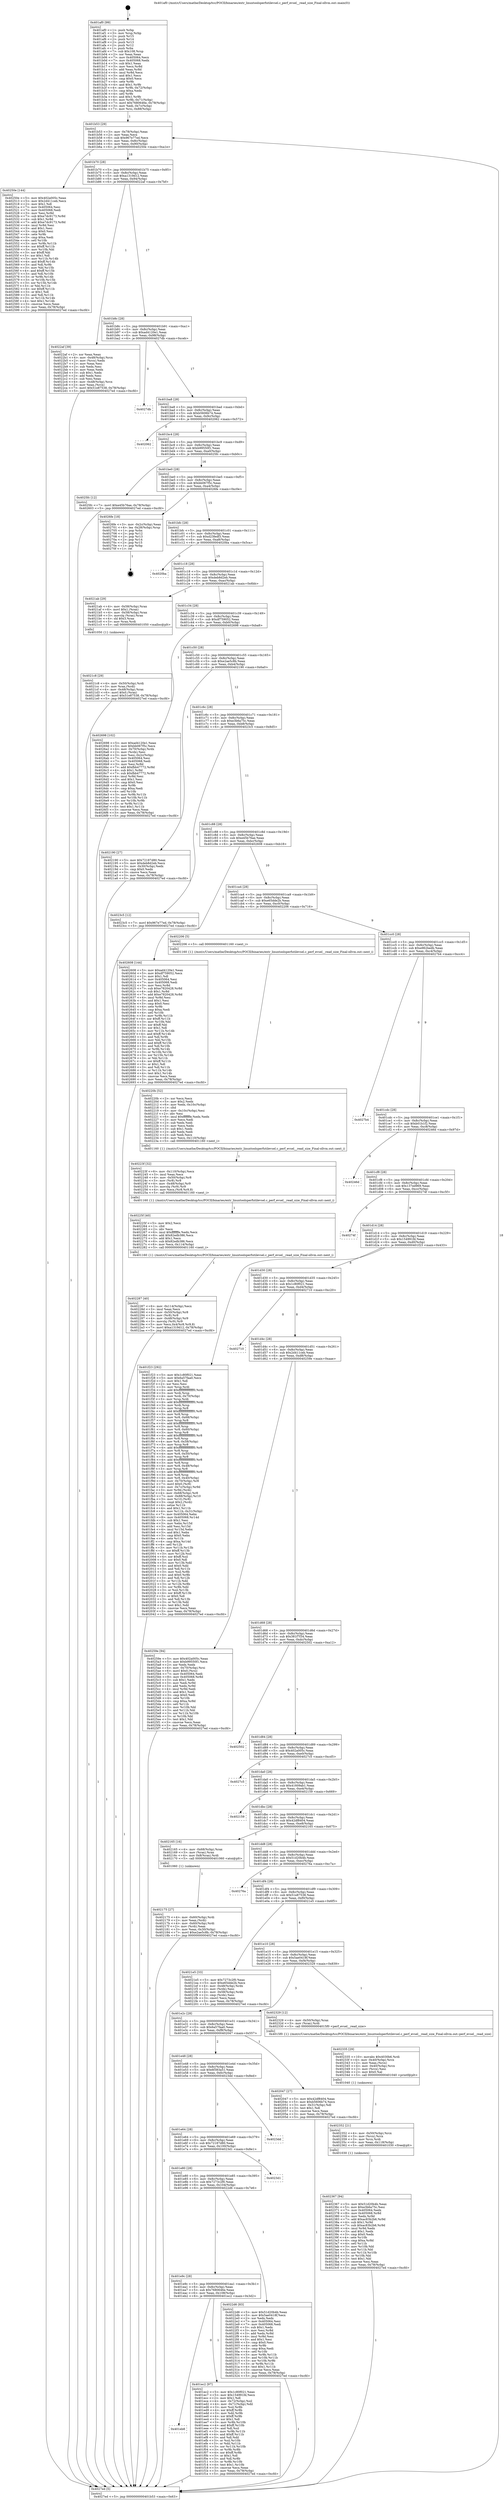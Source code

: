 digraph "0x401af0" {
  label = "0x401af0 (/mnt/c/Users/mathe/Desktop/tcc/POCII/binaries/extr_linuxtoolsperfutilevsel.c_perf_evsel__read_size_Final-ollvm.out::main(0))"
  labelloc = "t"
  node[shape=record]

  Entry [label="",width=0.3,height=0.3,shape=circle,fillcolor=black,style=filled]
  "0x401b53" [label="{
     0x401b53 [29]\l
     | [instrs]\l
     &nbsp;&nbsp;0x401b53 \<+3\>: mov -0x78(%rbp),%eax\l
     &nbsp;&nbsp;0x401b56 \<+2\>: mov %eax,%ecx\l
     &nbsp;&nbsp;0x401b58 \<+6\>: sub $0x967e77ed,%ecx\l
     &nbsp;&nbsp;0x401b5e \<+6\>: mov %eax,-0x8c(%rbp)\l
     &nbsp;&nbsp;0x401b64 \<+6\>: mov %ecx,-0x90(%rbp)\l
     &nbsp;&nbsp;0x401b6a \<+6\>: je 000000000040250e \<main+0xa1e\>\l
  }"]
  "0x40250e" [label="{
     0x40250e [144]\l
     | [instrs]\l
     &nbsp;&nbsp;0x40250e \<+5\>: mov $0x402a005c,%eax\l
     &nbsp;&nbsp;0x402513 \<+5\>: mov $0x2d411ceb,%ecx\l
     &nbsp;&nbsp;0x402518 \<+2\>: mov $0x1,%dl\l
     &nbsp;&nbsp;0x40251a \<+7\>: mov 0x405064,%esi\l
     &nbsp;&nbsp;0x402521 \<+7\>: mov 0x405068,%edi\l
     &nbsp;&nbsp;0x402528 \<+3\>: mov %esi,%r8d\l
     &nbsp;&nbsp;0x40252b \<+7\>: sub $0xe7dc9173,%r8d\l
     &nbsp;&nbsp;0x402532 \<+4\>: sub $0x1,%r8d\l
     &nbsp;&nbsp;0x402536 \<+7\>: add $0xe7dc9173,%r8d\l
     &nbsp;&nbsp;0x40253d \<+4\>: imul %r8d,%esi\l
     &nbsp;&nbsp;0x402541 \<+3\>: and $0x1,%esi\l
     &nbsp;&nbsp;0x402544 \<+3\>: cmp $0x0,%esi\l
     &nbsp;&nbsp;0x402547 \<+4\>: sete %r9b\l
     &nbsp;&nbsp;0x40254b \<+3\>: cmp $0xa,%edi\l
     &nbsp;&nbsp;0x40254e \<+4\>: setl %r10b\l
     &nbsp;&nbsp;0x402552 \<+3\>: mov %r9b,%r11b\l
     &nbsp;&nbsp;0x402555 \<+4\>: xor $0xff,%r11b\l
     &nbsp;&nbsp;0x402559 \<+3\>: mov %r10b,%bl\l
     &nbsp;&nbsp;0x40255c \<+3\>: xor $0xff,%bl\l
     &nbsp;&nbsp;0x40255f \<+3\>: xor $0x1,%dl\l
     &nbsp;&nbsp;0x402562 \<+3\>: mov %r11b,%r14b\l
     &nbsp;&nbsp;0x402565 \<+4\>: and $0xff,%r14b\l
     &nbsp;&nbsp;0x402569 \<+3\>: and %dl,%r9b\l
     &nbsp;&nbsp;0x40256c \<+3\>: mov %bl,%r15b\l
     &nbsp;&nbsp;0x40256f \<+4\>: and $0xff,%r15b\l
     &nbsp;&nbsp;0x402573 \<+3\>: and %dl,%r10b\l
     &nbsp;&nbsp;0x402576 \<+3\>: or %r9b,%r14b\l
     &nbsp;&nbsp;0x402579 \<+3\>: or %r10b,%r15b\l
     &nbsp;&nbsp;0x40257c \<+3\>: xor %r15b,%r14b\l
     &nbsp;&nbsp;0x40257f \<+3\>: or %bl,%r11b\l
     &nbsp;&nbsp;0x402582 \<+4\>: xor $0xff,%r11b\l
     &nbsp;&nbsp;0x402586 \<+3\>: or $0x1,%dl\l
     &nbsp;&nbsp;0x402589 \<+3\>: and %dl,%r11b\l
     &nbsp;&nbsp;0x40258c \<+3\>: or %r11b,%r14b\l
     &nbsp;&nbsp;0x40258f \<+4\>: test $0x1,%r14b\l
     &nbsp;&nbsp;0x402593 \<+3\>: cmovne %ecx,%eax\l
     &nbsp;&nbsp;0x402596 \<+3\>: mov %eax,-0x78(%rbp)\l
     &nbsp;&nbsp;0x402599 \<+5\>: jmp 00000000004027ed \<main+0xcfd\>\l
  }"]
  "0x401b70" [label="{
     0x401b70 [28]\l
     | [instrs]\l
     &nbsp;&nbsp;0x401b70 \<+5\>: jmp 0000000000401b75 \<main+0x85\>\l
     &nbsp;&nbsp;0x401b75 \<+6\>: mov -0x8c(%rbp),%eax\l
     &nbsp;&nbsp;0x401b7b \<+5\>: sub $0xa1319d12,%eax\l
     &nbsp;&nbsp;0x401b80 \<+6\>: mov %eax,-0x94(%rbp)\l
     &nbsp;&nbsp;0x401b86 \<+6\>: je 00000000004022af \<main+0x7bf\>\l
  }"]
  Exit [label="",width=0.3,height=0.3,shape=circle,fillcolor=black,style=filled,peripheries=2]
  "0x4022af" [label="{
     0x4022af [39]\l
     | [instrs]\l
     &nbsp;&nbsp;0x4022af \<+2\>: xor %eax,%eax\l
     &nbsp;&nbsp;0x4022b1 \<+4\>: mov -0x48(%rbp),%rcx\l
     &nbsp;&nbsp;0x4022b5 \<+2\>: mov (%rcx),%edx\l
     &nbsp;&nbsp;0x4022b7 \<+2\>: mov %eax,%esi\l
     &nbsp;&nbsp;0x4022b9 \<+2\>: sub %edx,%esi\l
     &nbsp;&nbsp;0x4022bb \<+2\>: mov %eax,%edx\l
     &nbsp;&nbsp;0x4022bd \<+3\>: sub $0x1,%edx\l
     &nbsp;&nbsp;0x4022c0 \<+2\>: add %edx,%esi\l
     &nbsp;&nbsp;0x4022c2 \<+2\>: sub %esi,%eax\l
     &nbsp;&nbsp;0x4022c4 \<+4\>: mov -0x48(%rbp),%rcx\l
     &nbsp;&nbsp;0x4022c8 \<+2\>: mov %eax,(%rcx)\l
     &nbsp;&nbsp;0x4022ca \<+7\>: movl $0x51e87538,-0x78(%rbp)\l
     &nbsp;&nbsp;0x4022d1 \<+5\>: jmp 00000000004027ed \<main+0xcfd\>\l
  }"]
  "0x401b8c" [label="{
     0x401b8c [28]\l
     | [instrs]\l
     &nbsp;&nbsp;0x401b8c \<+5\>: jmp 0000000000401b91 \<main+0xa1\>\l
     &nbsp;&nbsp;0x401b91 \<+6\>: mov -0x8c(%rbp),%eax\l
     &nbsp;&nbsp;0x401b97 \<+5\>: sub $0xad4120e1,%eax\l
     &nbsp;&nbsp;0x401b9c \<+6\>: mov %eax,-0x98(%rbp)\l
     &nbsp;&nbsp;0x401ba2 \<+6\>: je 00000000004027db \<main+0xceb\>\l
  }"]
  "0x402367" [label="{
     0x402367 [94]\l
     | [instrs]\l
     &nbsp;&nbsp;0x402367 \<+5\>: mov $0x51d20b4b,%eax\l
     &nbsp;&nbsp;0x40236c \<+5\>: mov $0xe3b6a75c,%esi\l
     &nbsp;&nbsp;0x402371 \<+7\>: mov 0x405064,%edx\l
     &nbsp;&nbsp;0x402378 \<+8\>: mov 0x405068,%r8d\l
     &nbsp;&nbsp;0x402380 \<+3\>: mov %edx,%r9d\l
     &nbsp;&nbsp;0x402383 \<+7\>: add $0xac83b2b6,%r9d\l
     &nbsp;&nbsp;0x40238a \<+4\>: sub $0x1,%r9d\l
     &nbsp;&nbsp;0x40238e \<+7\>: sub $0xac83b2b6,%r9d\l
     &nbsp;&nbsp;0x402395 \<+4\>: imul %r9d,%edx\l
     &nbsp;&nbsp;0x402399 \<+3\>: and $0x1,%edx\l
     &nbsp;&nbsp;0x40239c \<+3\>: cmp $0x0,%edx\l
     &nbsp;&nbsp;0x40239f \<+4\>: sete %r10b\l
     &nbsp;&nbsp;0x4023a3 \<+4\>: cmp $0xa,%r8d\l
     &nbsp;&nbsp;0x4023a7 \<+4\>: setl %r11b\l
     &nbsp;&nbsp;0x4023ab \<+3\>: mov %r10b,%bl\l
     &nbsp;&nbsp;0x4023ae \<+3\>: and %r11b,%bl\l
     &nbsp;&nbsp;0x4023b1 \<+3\>: xor %r11b,%r10b\l
     &nbsp;&nbsp;0x4023b4 \<+3\>: or %r10b,%bl\l
     &nbsp;&nbsp;0x4023b7 \<+3\>: test $0x1,%bl\l
     &nbsp;&nbsp;0x4023ba \<+3\>: cmovne %esi,%eax\l
     &nbsp;&nbsp;0x4023bd \<+3\>: mov %eax,-0x78(%rbp)\l
     &nbsp;&nbsp;0x4023c0 \<+5\>: jmp 00000000004027ed \<main+0xcfd\>\l
  }"]
  "0x4027db" [label="{
     0x4027db\l
  }", style=dashed]
  "0x401ba8" [label="{
     0x401ba8 [28]\l
     | [instrs]\l
     &nbsp;&nbsp;0x401ba8 \<+5\>: jmp 0000000000401bad \<main+0xbd\>\l
     &nbsp;&nbsp;0x401bad \<+6\>: mov -0x8c(%rbp),%eax\l
     &nbsp;&nbsp;0x401bb3 \<+5\>: sub $0xb5606b74,%eax\l
     &nbsp;&nbsp;0x401bb8 \<+6\>: mov %eax,-0x9c(%rbp)\l
     &nbsp;&nbsp;0x401bbe \<+6\>: je 0000000000402062 \<main+0x572\>\l
  }"]
  "0x402352" [label="{
     0x402352 [21]\l
     | [instrs]\l
     &nbsp;&nbsp;0x402352 \<+4\>: mov -0x50(%rbp),%rcx\l
     &nbsp;&nbsp;0x402356 \<+3\>: mov (%rcx),%rcx\l
     &nbsp;&nbsp;0x402359 \<+3\>: mov %rcx,%rdi\l
     &nbsp;&nbsp;0x40235c \<+6\>: mov %eax,-0x118(%rbp)\l
     &nbsp;&nbsp;0x402362 \<+5\>: call 0000000000401030 \<free@plt\>\l
     | [calls]\l
     &nbsp;&nbsp;0x401030 \{1\} (unknown)\l
  }"]
  "0x402062" [label="{
     0x402062\l
  }", style=dashed]
  "0x401bc4" [label="{
     0x401bc4 [28]\l
     | [instrs]\l
     &nbsp;&nbsp;0x401bc4 \<+5\>: jmp 0000000000401bc9 \<main+0xd9\>\l
     &nbsp;&nbsp;0x401bc9 \<+6\>: mov -0x8c(%rbp),%eax\l
     &nbsp;&nbsp;0x401bcf \<+5\>: sub $0xb99550f1,%eax\l
     &nbsp;&nbsp;0x401bd4 \<+6\>: mov %eax,-0xa0(%rbp)\l
     &nbsp;&nbsp;0x401bda \<+6\>: je 00000000004025fc \<main+0xb0c\>\l
  }"]
  "0x402335" [label="{
     0x402335 [29]\l
     | [instrs]\l
     &nbsp;&nbsp;0x402335 \<+10\>: movabs $0x4030b6,%rdi\l
     &nbsp;&nbsp;0x40233f \<+4\>: mov -0x40(%rbp),%rcx\l
     &nbsp;&nbsp;0x402343 \<+2\>: mov %eax,(%rcx)\l
     &nbsp;&nbsp;0x402345 \<+4\>: mov -0x40(%rbp),%rcx\l
     &nbsp;&nbsp;0x402349 \<+2\>: mov (%rcx),%esi\l
     &nbsp;&nbsp;0x40234b \<+2\>: mov $0x0,%al\l
     &nbsp;&nbsp;0x40234d \<+5\>: call 0000000000401040 \<printf@plt\>\l
     | [calls]\l
     &nbsp;&nbsp;0x401040 \{1\} (unknown)\l
  }"]
  "0x4025fc" [label="{
     0x4025fc [12]\l
     | [instrs]\l
     &nbsp;&nbsp;0x4025fc \<+7\>: movl $0xe45b76ae,-0x78(%rbp)\l
     &nbsp;&nbsp;0x402603 \<+5\>: jmp 00000000004027ed \<main+0xcfd\>\l
  }"]
  "0x401be0" [label="{
     0x401be0 [28]\l
     | [instrs]\l
     &nbsp;&nbsp;0x401be0 \<+5\>: jmp 0000000000401be5 \<main+0xf5\>\l
     &nbsp;&nbsp;0x401be5 \<+6\>: mov -0x8c(%rbp),%eax\l
     &nbsp;&nbsp;0x401beb \<+5\>: sub $0xbb067f5c,%eax\l
     &nbsp;&nbsp;0x401bf0 \<+6\>: mov %eax,-0xa4(%rbp)\l
     &nbsp;&nbsp;0x401bf6 \<+6\>: je 00000000004026fe \<main+0xc0e\>\l
  }"]
  "0x402287" [label="{
     0x402287 [40]\l
     | [instrs]\l
     &nbsp;&nbsp;0x402287 \<+6\>: mov -0x114(%rbp),%ecx\l
     &nbsp;&nbsp;0x40228d \<+3\>: imul %eax,%ecx\l
     &nbsp;&nbsp;0x402290 \<+4\>: mov -0x50(%rbp),%r8\l
     &nbsp;&nbsp;0x402294 \<+3\>: mov (%r8),%r8\l
     &nbsp;&nbsp;0x402297 \<+4\>: mov -0x48(%rbp),%r9\l
     &nbsp;&nbsp;0x40229b \<+3\>: movslq (%r9),%r9\l
     &nbsp;&nbsp;0x40229e \<+5\>: mov %ecx,0x4(%r8,%r9,8)\l
     &nbsp;&nbsp;0x4022a3 \<+7\>: movl $0xa1319d12,-0x78(%rbp)\l
     &nbsp;&nbsp;0x4022aa \<+5\>: jmp 00000000004027ed \<main+0xcfd\>\l
  }"]
  "0x4026fe" [label="{
     0x4026fe [18]\l
     | [instrs]\l
     &nbsp;&nbsp;0x4026fe \<+3\>: mov -0x2c(%rbp),%eax\l
     &nbsp;&nbsp;0x402701 \<+4\>: lea -0x28(%rbp),%rsp\l
     &nbsp;&nbsp;0x402705 \<+1\>: pop %rbx\l
     &nbsp;&nbsp;0x402706 \<+2\>: pop %r12\l
     &nbsp;&nbsp;0x402708 \<+2\>: pop %r13\l
     &nbsp;&nbsp;0x40270a \<+2\>: pop %r14\l
     &nbsp;&nbsp;0x40270c \<+2\>: pop %r15\l
     &nbsp;&nbsp;0x40270e \<+1\>: pop %rbp\l
     &nbsp;&nbsp;0x40270f \<+1\>: ret\l
  }"]
  "0x401bfc" [label="{
     0x401bfc [28]\l
     | [instrs]\l
     &nbsp;&nbsp;0x401bfc \<+5\>: jmp 0000000000401c01 \<main+0x111\>\l
     &nbsp;&nbsp;0x401c01 \<+6\>: mov -0x8c(%rbp),%eax\l
     &nbsp;&nbsp;0x401c07 \<+5\>: sub $0xd23fedf3,%eax\l
     &nbsp;&nbsp;0x401c0c \<+6\>: mov %eax,-0xa8(%rbp)\l
     &nbsp;&nbsp;0x401c12 \<+6\>: je 00000000004020ba \<main+0x5ca\>\l
  }"]
  "0x40225f" [label="{
     0x40225f [40]\l
     | [instrs]\l
     &nbsp;&nbsp;0x40225f \<+5\>: mov $0x2,%ecx\l
     &nbsp;&nbsp;0x402264 \<+1\>: cltd\l
     &nbsp;&nbsp;0x402265 \<+2\>: idiv %ecx\l
     &nbsp;&nbsp;0x402267 \<+6\>: imul $0xfffffffe,%edx,%ecx\l
     &nbsp;&nbsp;0x40226d \<+6\>: add $0x82edb386,%ecx\l
     &nbsp;&nbsp;0x402273 \<+3\>: add $0x1,%ecx\l
     &nbsp;&nbsp;0x402276 \<+6\>: sub $0x82edb386,%ecx\l
     &nbsp;&nbsp;0x40227c \<+6\>: mov %ecx,-0x114(%rbp)\l
     &nbsp;&nbsp;0x402282 \<+5\>: call 0000000000401160 \<next_i\>\l
     | [calls]\l
     &nbsp;&nbsp;0x401160 \{1\} (/mnt/c/Users/mathe/Desktop/tcc/POCII/binaries/extr_linuxtoolsperfutilevsel.c_perf_evsel__read_size_Final-ollvm.out::next_i)\l
  }"]
  "0x4020ba" [label="{
     0x4020ba\l
  }", style=dashed]
  "0x401c18" [label="{
     0x401c18 [28]\l
     | [instrs]\l
     &nbsp;&nbsp;0x401c18 \<+5\>: jmp 0000000000401c1d \<main+0x12d\>\l
     &nbsp;&nbsp;0x401c1d \<+6\>: mov -0x8c(%rbp),%eax\l
     &nbsp;&nbsp;0x401c23 \<+5\>: sub $0xdeb8d2eb,%eax\l
     &nbsp;&nbsp;0x401c28 \<+6\>: mov %eax,-0xac(%rbp)\l
     &nbsp;&nbsp;0x401c2e \<+6\>: je 00000000004021ab \<main+0x6bb\>\l
  }"]
  "0x40223f" [label="{
     0x40223f [32]\l
     | [instrs]\l
     &nbsp;&nbsp;0x40223f \<+6\>: mov -0x110(%rbp),%ecx\l
     &nbsp;&nbsp;0x402245 \<+3\>: imul %eax,%ecx\l
     &nbsp;&nbsp;0x402248 \<+4\>: mov -0x50(%rbp),%r8\l
     &nbsp;&nbsp;0x40224c \<+3\>: mov (%r8),%r8\l
     &nbsp;&nbsp;0x40224f \<+4\>: mov -0x48(%rbp),%r9\l
     &nbsp;&nbsp;0x402253 \<+3\>: movslq (%r9),%r9\l
     &nbsp;&nbsp;0x402256 \<+4\>: mov %ecx,(%r8,%r9,8)\l
     &nbsp;&nbsp;0x40225a \<+5\>: call 0000000000401160 \<next_i\>\l
     | [calls]\l
     &nbsp;&nbsp;0x401160 \{1\} (/mnt/c/Users/mathe/Desktop/tcc/POCII/binaries/extr_linuxtoolsperfutilevsel.c_perf_evsel__read_size_Final-ollvm.out::next_i)\l
  }"]
  "0x4021ab" [label="{
     0x4021ab [29]\l
     | [instrs]\l
     &nbsp;&nbsp;0x4021ab \<+4\>: mov -0x58(%rbp),%rax\l
     &nbsp;&nbsp;0x4021af \<+6\>: movl $0x1,(%rax)\l
     &nbsp;&nbsp;0x4021b5 \<+4\>: mov -0x58(%rbp),%rax\l
     &nbsp;&nbsp;0x4021b9 \<+3\>: movslq (%rax),%rax\l
     &nbsp;&nbsp;0x4021bc \<+4\>: shl $0x3,%rax\l
     &nbsp;&nbsp;0x4021c0 \<+3\>: mov %rax,%rdi\l
     &nbsp;&nbsp;0x4021c3 \<+5\>: call 0000000000401050 \<malloc@plt\>\l
     | [calls]\l
     &nbsp;&nbsp;0x401050 \{1\} (unknown)\l
  }"]
  "0x401c34" [label="{
     0x401c34 [28]\l
     | [instrs]\l
     &nbsp;&nbsp;0x401c34 \<+5\>: jmp 0000000000401c39 \<main+0x149\>\l
     &nbsp;&nbsp;0x401c39 \<+6\>: mov -0x8c(%rbp),%eax\l
     &nbsp;&nbsp;0x401c3f \<+5\>: sub $0xdf759052,%eax\l
     &nbsp;&nbsp;0x401c44 \<+6\>: mov %eax,-0xb0(%rbp)\l
     &nbsp;&nbsp;0x401c4a \<+6\>: je 0000000000402698 \<main+0xba8\>\l
  }"]
  "0x40220b" [label="{
     0x40220b [52]\l
     | [instrs]\l
     &nbsp;&nbsp;0x40220b \<+2\>: xor %ecx,%ecx\l
     &nbsp;&nbsp;0x40220d \<+5\>: mov $0x2,%edx\l
     &nbsp;&nbsp;0x402212 \<+6\>: mov %edx,-0x10c(%rbp)\l
     &nbsp;&nbsp;0x402218 \<+1\>: cltd\l
     &nbsp;&nbsp;0x402219 \<+6\>: mov -0x10c(%rbp),%esi\l
     &nbsp;&nbsp;0x40221f \<+2\>: idiv %esi\l
     &nbsp;&nbsp;0x402221 \<+6\>: imul $0xfffffffe,%edx,%edx\l
     &nbsp;&nbsp;0x402227 \<+2\>: mov %ecx,%edi\l
     &nbsp;&nbsp;0x402229 \<+2\>: sub %edx,%edi\l
     &nbsp;&nbsp;0x40222b \<+2\>: mov %ecx,%edx\l
     &nbsp;&nbsp;0x40222d \<+3\>: sub $0x1,%edx\l
     &nbsp;&nbsp;0x402230 \<+2\>: add %edx,%edi\l
     &nbsp;&nbsp;0x402232 \<+2\>: sub %edi,%ecx\l
     &nbsp;&nbsp;0x402234 \<+6\>: mov %ecx,-0x110(%rbp)\l
     &nbsp;&nbsp;0x40223a \<+5\>: call 0000000000401160 \<next_i\>\l
     | [calls]\l
     &nbsp;&nbsp;0x401160 \{1\} (/mnt/c/Users/mathe/Desktop/tcc/POCII/binaries/extr_linuxtoolsperfutilevsel.c_perf_evsel__read_size_Final-ollvm.out::next_i)\l
  }"]
  "0x402698" [label="{
     0x402698 [102]\l
     | [instrs]\l
     &nbsp;&nbsp;0x402698 \<+5\>: mov $0xad4120e1,%eax\l
     &nbsp;&nbsp;0x40269d \<+5\>: mov $0xbb067f5c,%ecx\l
     &nbsp;&nbsp;0x4026a2 \<+4\>: mov -0x70(%rbp),%rdx\l
     &nbsp;&nbsp;0x4026a6 \<+2\>: mov (%rdx),%esi\l
     &nbsp;&nbsp;0x4026a8 \<+3\>: mov %esi,-0x2c(%rbp)\l
     &nbsp;&nbsp;0x4026ab \<+7\>: mov 0x405064,%esi\l
     &nbsp;&nbsp;0x4026b2 \<+7\>: mov 0x405068,%edi\l
     &nbsp;&nbsp;0x4026b9 \<+3\>: mov %esi,%r8d\l
     &nbsp;&nbsp;0x4026bc \<+7\>: add $0xfbb47772,%r8d\l
     &nbsp;&nbsp;0x4026c3 \<+4\>: sub $0x1,%r8d\l
     &nbsp;&nbsp;0x4026c7 \<+7\>: sub $0xfbb47772,%r8d\l
     &nbsp;&nbsp;0x4026ce \<+4\>: imul %r8d,%esi\l
     &nbsp;&nbsp;0x4026d2 \<+3\>: and $0x1,%esi\l
     &nbsp;&nbsp;0x4026d5 \<+3\>: cmp $0x0,%esi\l
     &nbsp;&nbsp;0x4026d8 \<+4\>: sete %r9b\l
     &nbsp;&nbsp;0x4026dc \<+3\>: cmp $0xa,%edi\l
     &nbsp;&nbsp;0x4026df \<+4\>: setl %r10b\l
     &nbsp;&nbsp;0x4026e3 \<+3\>: mov %r9b,%r11b\l
     &nbsp;&nbsp;0x4026e6 \<+3\>: and %r10b,%r11b\l
     &nbsp;&nbsp;0x4026e9 \<+3\>: xor %r10b,%r9b\l
     &nbsp;&nbsp;0x4026ec \<+3\>: or %r9b,%r11b\l
     &nbsp;&nbsp;0x4026ef \<+4\>: test $0x1,%r11b\l
     &nbsp;&nbsp;0x4026f3 \<+3\>: cmovne %ecx,%eax\l
     &nbsp;&nbsp;0x4026f6 \<+3\>: mov %eax,-0x78(%rbp)\l
     &nbsp;&nbsp;0x4026f9 \<+5\>: jmp 00000000004027ed \<main+0xcfd\>\l
  }"]
  "0x401c50" [label="{
     0x401c50 [28]\l
     | [instrs]\l
     &nbsp;&nbsp;0x401c50 \<+5\>: jmp 0000000000401c55 \<main+0x165\>\l
     &nbsp;&nbsp;0x401c55 \<+6\>: mov -0x8c(%rbp),%eax\l
     &nbsp;&nbsp;0x401c5b \<+5\>: sub $0xe2ae5c8b,%eax\l
     &nbsp;&nbsp;0x401c60 \<+6\>: mov %eax,-0xb4(%rbp)\l
     &nbsp;&nbsp;0x401c66 \<+6\>: je 0000000000402190 \<main+0x6a0\>\l
  }"]
  "0x4021c8" [label="{
     0x4021c8 [29]\l
     | [instrs]\l
     &nbsp;&nbsp;0x4021c8 \<+4\>: mov -0x50(%rbp),%rdi\l
     &nbsp;&nbsp;0x4021cc \<+3\>: mov %rax,(%rdi)\l
     &nbsp;&nbsp;0x4021cf \<+4\>: mov -0x48(%rbp),%rax\l
     &nbsp;&nbsp;0x4021d3 \<+6\>: movl $0x0,(%rax)\l
     &nbsp;&nbsp;0x4021d9 \<+7\>: movl $0x51e87538,-0x78(%rbp)\l
     &nbsp;&nbsp;0x4021e0 \<+5\>: jmp 00000000004027ed \<main+0xcfd\>\l
  }"]
  "0x402190" [label="{
     0x402190 [27]\l
     | [instrs]\l
     &nbsp;&nbsp;0x402190 \<+5\>: mov $0x72187d80,%eax\l
     &nbsp;&nbsp;0x402195 \<+5\>: mov $0xdeb8d2eb,%ecx\l
     &nbsp;&nbsp;0x40219a \<+3\>: mov -0x30(%rbp),%edx\l
     &nbsp;&nbsp;0x40219d \<+3\>: cmp $0x0,%edx\l
     &nbsp;&nbsp;0x4021a0 \<+3\>: cmove %ecx,%eax\l
     &nbsp;&nbsp;0x4021a3 \<+3\>: mov %eax,-0x78(%rbp)\l
     &nbsp;&nbsp;0x4021a6 \<+5\>: jmp 00000000004027ed \<main+0xcfd\>\l
  }"]
  "0x401c6c" [label="{
     0x401c6c [28]\l
     | [instrs]\l
     &nbsp;&nbsp;0x401c6c \<+5\>: jmp 0000000000401c71 \<main+0x181\>\l
     &nbsp;&nbsp;0x401c71 \<+6\>: mov -0x8c(%rbp),%eax\l
     &nbsp;&nbsp;0x401c77 \<+5\>: sub $0xe3b6a75c,%eax\l
     &nbsp;&nbsp;0x401c7c \<+6\>: mov %eax,-0xb8(%rbp)\l
     &nbsp;&nbsp;0x401c82 \<+6\>: je 00000000004023c5 \<main+0x8d5\>\l
  }"]
  "0x402175" [label="{
     0x402175 [27]\l
     | [instrs]\l
     &nbsp;&nbsp;0x402175 \<+4\>: mov -0x60(%rbp),%rdi\l
     &nbsp;&nbsp;0x402179 \<+2\>: mov %eax,(%rdi)\l
     &nbsp;&nbsp;0x40217b \<+4\>: mov -0x60(%rbp),%rdi\l
     &nbsp;&nbsp;0x40217f \<+2\>: mov (%rdi),%eax\l
     &nbsp;&nbsp;0x402181 \<+3\>: mov %eax,-0x30(%rbp)\l
     &nbsp;&nbsp;0x402184 \<+7\>: movl $0xe2ae5c8b,-0x78(%rbp)\l
     &nbsp;&nbsp;0x40218b \<+5\>: jmp 00000000004027ed \<main+0xcfd\>\l
  }"]
  "0x4023c5" [label="{
     0x4023c5 [12]\l
     | [instrs]\l
     &nbsp;&nbsp;0x4023c5 \<+7\>: movl $0x967e77ed,-0x78(%rbp)\l
     &nbsp;&nbsp;0x4023cc \<+5\>: jmp 00000000004027ed \<main+0xcfd\>\l
  }"]
  "0x401c88" [label="{
     0x401c88 [28]\l
     | [instrs]\l
     &nbsp;&nbsp;0x401c88 \<+5\>: jmp 0000000000401c8d \<main+0x19d\>\l
     &nbsp;&nbsp;0x401c8d \<+6\>: mov -0x8c(%rbp),%eax\l
     &nbsp;&nbsp;0x401c93 \<+5\>: sub $0xe45b76ae,%eax\l
     &nbsp;&nbsp;0x401c98 \<+6\>: mov %eax,-0xbc(%rbp)\l
     &nbsp;&nbsp;0x401c9e \<+6\>: je 0000000000402608 \<main+0xb18\>\l
  }"]
  "0x401af0" [label="{
     0x401af0 [99]\l
     | [instrs]\l
     &nbsp;&nbsp;0x401af0 \<+1\>: push %rbp\l
     &nbsp;&nbsp;0x401af1 \<+3\>: mov %rsp,%rbp\l
     &nbsp;&nbsp;0x401af4 \<+2\>: push %r15\l
     &nbsp;&nbsp;0x401af6 \<+2\>: push %r14\l
     &nbsp;&nbsp;0x401af8 \<+2\>: push %r13\l
     &nbsp;&nbsp;0x401afa \<+2\>: push %r12\l
     &nbsp;&nbsp;0x401afc \<+1\>: push %rbx\l
     &nbsp;&nbsp;0x401afd \<+7\>: sub $0x108,%rsp\l
     &nbsp;&nbsp;0x401b04 \<+2\>: xor %eax,%eax\l
     &nbsp;&nbsp;0x401b06 \<+7\>: mov 0x405064,%ecx\l
     &nbsp;&nbsp;0x401b0d \<+7\>: mov 0x405068,%edx\l
     &nbsp;&nbsp;0x401b14 \<+3\>: sub $0x1,%eax\l
     &nbsp;&nbsp;0x401b17 \<+3\>: mov %ecx,%r8d\l
     &nbsp;&nbsp;0x401b1a \<+3\>: add %eax,%r8d\l
     &nbsp;&nbsp;0x401b1d \<+4\>: imul %r8d,%ecx\l
     &nbsp;&nbsp;0x401b21 \<+3\>: and $0x1,%ecx\l
     &nbsp;&nbsp;0x401b24 \<+3\>: cmp $0x0,%ecx\l
     &nbsp;&nbsp;0x401b27 \<+4\>: sete %r9b\l
     &nbsp;&nbsp;0x401b2b \<+4\>: and $0x1,%r9b\l
     &nbsp;&nbsp;0x401b2f \<+4\>: mov %r9b,-0x72(%rbp)\l
     &nbsp;&nbsp;0x401b33 \<+3\>: cmp $0xa,%edx\l
     &nbsp;&nbsp;0x401b36 \<+4\>: setl %r9b\l
     &nbsp;&nbsp;0x401b3a \<+4\>: and $0x1,%r9b\l
     &nbsp;&nbsp;0x401b3e \<+4\>: mov %r9b,-0x71(%rbp)\l
     &nbsp;&nbsp;0x401b42 \<+7\>: movl $0x7680646e,-0x78(%rbp)\l
     &nbsp;&nbsp;0x401b49 \<+3\>: mov %edi,-0x7c(%rbp)\l
     &nbsp;&nbsp;0x401b4c \<+7\>: mov %rsi,-0x88(%rbp)\l
  }"]
  "0x402608" [label="{
     0x402608 [144]\l
     | [instrs]\l
     &nbsp;&nbsp;0x402608 \<+5\>: mov $0xad4120e1,%eax\l
     &nbsp;&nbsp;0x40260d \<+5\>: mov $0xdf759052,%ecx\l
     &nbsp;&nbsp;0x402612 \<+2\>: mov $0x1,%dl\l
     &nbsp;&nbsp;0x402614 \<+7\>: mov 0x405064,%esi\l
     &nbsp;&nbsp;0x40261b \<+7\>: mov 0x405068,%edi\l
     &nbsp;&nbsp;0x402622 \<+3\>: mov %esi,%r8d\l
     &nbsp;&nbsp;0x402625 \<+7\>: sub $0xe7820428,%r8d\l
     &nbsp;&nbsp;0x40262c \<+4\>: sub $0x1,%r8d\l
     &nbsp;&nbsp;0x402630 \<+7\>: add $0xe7820428,%r8d\l
     &nbsp;&nbsp;0x402637 \<+4\>: imul %r8d,%esi\l
     &nbsp;&nbsp;0x40263b \<+3\>: and $0x1,%esi\l
     &nbsp;&nbsp;0x40263e \<+3\>: cmp $0x0,%esi\l
     &nbsp;&nbsp;0x402641 \<+4\>: sete %r9b\l
     &nbsp;&nbsp;0x402645 \<+3\>: cmp $0xa,%edi\l
     &nbsp;&nbsp;0x402648 \<+4\>: setl %r10b\l
     &nbsp;&nbsp;0x40264c \<+3\>: mov %r9b,%r11b\l
     &nbsp;&nbsp;0x40264f \<+4\>: xor $0xff,%r11b\l
     &nbsp;&nbsp;0x402653 \<+3\>: mov %r10b,%bl\l
     &nbsp;&nbsp;0x402656 \<+3\>: xor $0xff,%bl\l
     &nbsp;&nbsp;0x402659 \<+3\>: xor $0x1,%dl\l
     &nbsp;&nbsp;0x40265c \<+3\>: mov %r11b,%r14b\l
     &nbsp;&nbsp;0x40265f \<+4\>: and $0xff,%r14b\l
     &nbsp;&nbsp;0x402663 \<+3\>: and %dl,%r9b\l
     &nbsp;&nbsp;0x402666 \<+3\>: mov %bl,%r15b\l
     &nbsp;&nbsp;0x402669 \<+4\>: and $0xff,%r15b\l
     &nbsp;&nbsp;0x40266d \<+3\>: and %dl,%r10b\l
     &nbsp;&nbsp;0x402670 \<+3\>: or %r9b,%r14b\l
     &nbsp;&nbsp;0x402673 \<+3\>: or %r10b,%r15b\l
     &nbsp;&nbsp;0x402676 \<+3\>: xor %r15b,%r14b\l
     &nbsp;&nbsp;0x402679 \<+3\>: or %bl,%r11b\l
     &nbsp;&nbsp;0x40267c \<+4\>: xor $0xff,%r11b\l
     &nbsp;&nbsp;0x402680 \<+3\>: or $0x1,%dl\l
     &nbsp;&nbsp;0x402683 \<+3\>: and %dl,%r11b\l
     &nbsp;&nbsp;0x402686 \<+3\>: or %r11b,%r14b\l
     &nbsp;&nbsp;0x402689 \<+4\>: test $0x1,%r14b\l
     &nbsp;&nbsp;0x40268d \<+3\>: cmovne %ecx,%eax\l
     &nbsp;&nbsp;0x402690 \<+3\>: mov %eax,-0x78(%rbp)\l
     &nbsp;&nbsp;0x402693 \<+5\>: jmp 00000000004027ed \<main+0xcfd\>\l
  }"]
  "0x401ca4" [label="{
     0x401ca4 [28]\l
     | [instrs]\l
     &nbsp;&nbsp;0x401ca4 \<+5\>: jmp 0000000000401ca9 \<main+0x1b9\>\l
     &nbsp;&nbsp;0x401ca9 \<+6\>: mov -0x8c(%rbp),%eax\l
     &nbsp;&nbsp;0x401caf \<+5\>: sub $0xe65dde2b,%eax\l
     &nbsp;&nbsp;0x401cb4 \<+6\>: mov %eax,-0xc0(%rbp)\l
     &nbsp;&nbsp;0x401cba \<+6\>: je 0000000000402206 \<main+0x716\>\l
  }"]
  "0x4027ed" [label="{
     0x4027ed [5]\l
     | [instrs]\l
     &nbsp;&nbsp;0x4027ed \<+5\>: jmp 0000000000401b53 \<main+0x63\>\l
  }"]
  "0x402206" [label="{
     0x402206 [5]\l
     | [instrs]\l
     &nbsp;&nbsp;0x402206 \<+5\>: call 0000000000401160 \<next_i\>\l
     | [calls]\l
     &nbsp;&nbsp;0x401160 \{1\} (/mnt/c/Users/mathe/Desktop/tcc/POCII/binaries/extr_linuxtoolsperfutilevsel.c_perf_evsel__read_size_Final-ollvm.out::next_i)\l
  }"]
  "0x401cc0" [label="{
     0x401cc0 [28]\l
     | [instrs]\l
     &nbsp;&nbsp;0x401cc0 \<+5\>: jmp 0000000000401cc5 \<main+0x1d5\>\l
     &nbsp;&nbsp;0x401cc5 \<+6\>: mov -0x8c(%rbp),%eax\l
     &nbsp;&nbsp;0x401ccb \<+5\>: sub $0xe962bedb,%eax\l
     &nbsp;&nbsp;0x401cd0 \<+6\>: mov %eax,-0xc4(%rbp)\l
     &nbsp;&nbsp;0x401cd6 \<+6\>: je 00000000004027b4 \<main+0xcc4\>\l
  }"]
  "0x401eb8" [label="{
     0x401eb8\l
  }", style=dashed]
  "0x4027b4" [label="{
     0x4027b4\l
  }", style=dashed]
  "0x401cdc" [label="{
     0x401cdc [28]\l
     | [instrs]\l
     &nbsp;&nbsp;0x401cdc \<+5\>: jmp 0000000000401ce1 \<main+0x1f1\>\l
     &nbsp;&nbsp;0x401ce1 \<+6\>: mov -0x8c(%rbp),%eax\l
     &nbsp;&nbsp;0x401ce7 \<+5\>: sub $0xb01b1f2,%eax\l
     &nbsp;&nbsp;0x401cec \<+6\>: mov %eax,-0xc8(%rbp)\l
     &nbsp;&nbsp;0x401cf2 \<+6\>: je 000000000040246d \<main+0x97d\>\l
  }"]
  "0x401ec2" [label="{
     0x401ec2 [97]\l
     | [instrs]\l
     &nbsp;&nbsp;0x401ec2 \<+5\>: mov $0x1c80f021,%eax\l
     &nbsp;&nbsp;0x401ec7 \<+5\>: mov $0x154991fd,%ecx\l
     &nbsp;&nbsp;0x401ecc \<+2\>: mov $0x1,%dl\l
     &nbsp;&nbsp;0x401ece \<+4\>: mov -0x72(%rbp),%sil\l
     &nbsp;&nbsp;0x401ed2 \<+4\>: mov -0x71(%rbp),%dil\l
     &nbsp;&nbsp;0x401ed6 \<+3\>: mov %sil,%r8b\l
     &nbsp;&nbsp;0x401ed9 \<+4\>: xor $0xff,%r8b\l
     &nbsp;&nbsp;0x401edd \<+3\>: mov %dil,%r9b\l
     &nbsp;&nbsp;0x401ee0 \<+4\>: xor $0xff,%r9b\l
     &nbsp;&nbsp;0x401ee4 \<+3\>: xor $0x1,%dl\l
     &nbsp;&nbsp;0x401ee7 \<+3\>: mov %r8b,%r10b\l
     &nbsp;&nbsp;0x401eea \<+4\>: and $0xff,%r10b\l
     &nbsp;&nbsp;0x401eee \<+3\>: and %dl,%sil\l
     &nbsp;&nbsp;0x401ef1 \<+3\>: mov %r9b,%r11b\l
     &nbsp;&nbsp;0x401ef4 \<+4\>: and $0xff,%r11b\l
     &nbsp;&nbsp;0x401ef8 \<+3\>: and %dl,%dil\l
     &nbsp;&nbsp;0x401efb \<+3\>: or %sil,%r10b\l
     &nbsp;&nbsp;0x401efe \<+3\>: or %dil,%r11b\l
     &nbsp;&nbsp;0x401f01 \<+3\>: xor %r11b,%r10b\l
     &nbsp;&nbsp;0x401f04 \<+3\>: or %r9b,%r8b\l
     &nbsp;&nbsp;0x401f07 \<+4\>: xor $0xff,%r8b\l
     &nbsp;&nbsp;0x401f0b \<+3\>: or $0x1,%dl\l
     &nbsp;&nbsp;0x401f0e \<+3\>: and %dl,%r8b\l
     &nbsp;&nbsp;0x401f11 \<+3\>: or %r8b,%r10b\l
     &nbsp;&nbsp;0x401f14 \<+4\>: test $0x1,%r10b\l
     &nbsp;&nbsp;0x401f18 \<+3\>: cmovne %ecx,%eax\l
     &nbsp;&nbsp;0x401f1b \<+3\>: mov %eax,-0x78(%rbp)\l
     &nbsp;&nbsp;0x401f1e \<+5\>: jmp 00000000004027ed \<main+0xcfd\>\l
  }"]
  "0x40246d" [label="{
     0x40246d\l
  }", style=dashed]
  "0x401cf8" [label="{
     0x401cf8 [28]\l
     | [instrs]\l
     &nbsp;&nbsp;0x401cf8 \<+5\>: jmp 0000000000401cfd \<main+0x20d\>\l
     &nbsp;&nbsp;0x401cfd \<+6\>: mov -0x8c(%rbp),%eax\l
     &nbsp;&nbsp;0x401d03 \<+5\>: sub $0x137ed969,%eax\l
     &nbsp;&nbsp;0x401d08 \<+6\>: mov %eax,-0xcc(%rbp)\l
     &nbsp;&nbsp;0x401d0e \<+6\>: je 000000000040274f \<main+0xc5f\>\l
  }"]
  "0x401e9c" [label="{
     0x401e9c [28]\l
     | [instrs]\l
     &nbsp;&nbsp;0x401e9c \<+5\>: jmp 0000000000401ea1 \<main+0x3b1\>\l
     &nbsp;&nbsp;0x401ea1 \<+6\>: mov -0x8c(%rbp),%eax\l
     &nbsp;&nbsp;0x401ea7 \<+5\>: sub $0x7680646e,%eax\l
     &nbsp;&nbsp;0x401eac \<+6\>: mov %eax,-0x108(%rbp)\l
     &nbsp;&nbsp;0x401eb2 \<+6\>: je 0000000000401ec2 \<main+0x3d2\>\l
  }"]
  "0x40274f" [label="{
     0x40274f\l
  }", style=dashed]
  "0x401d14" [label="{
     0x401d14 [28]\l
     | [instrs]\l
     &nbsp;&nbsp;0x401d14 \<+5\>: jmp 0000000000401d19 \<main+0x229\>\l
     &nbsp;&nbsp;0x401d19 \<+6\>: mov -0x8c(%rbp),%eax\l
     &nbsp;&nbsp;0x401d1f \<+5\>: sub $0x154991fd,%eax\l
     &nbsp;&nbsp;0x401d24 \<+6\>: mov %eax,-0xd0(%rbp)\l
     &nbsp;&nbsp;0x401d2a \<+6\>: je 0000000000401f23 \<main+0x433\>\l
  }"]
  "0x4022d6" [label="{
     0x4022d6 [83]\l
     | [instrs]\l
     &nbsp;&nbsp;0x4022d6 \<+5\>: mov $0x51d20b4b,%eax\l
     &nbsp;&nbsp;0x4022db \<+5\>: mov $0x5ae0418f,%ecx\l
     &nbsp;&nbsp;0x4022e0 \<+2\>: xor %edx,%edx\l
     &nbsp;&nbsp;0x4022e2 \<+7\>: mov 0x405064,%esi\l
     &nbsp;&nbsp;0x4022e9 \<+7\>: mov 0x405068,%edi\l
     &nbsp;&nbsp;0x4022f0 \<+3\>: sub $0x1,%edx\l
     &nbsp;&nbsp;0x4022f3 \<+3\>: mov %esi,%r8d\l
     &nbsp;&nbsp;0x4022f6 \<+3\>: add %edx,%r8d\l
     &nbsp;&nbsp;0x4022f9 \<+4\>: imul %r8d,%esi\l
     &nbsp;&nbsp;0x4022fd \<+3\>: and $0x1,%esi\l
     &nbsp;&nbsp;0x402300 \<+3\>: cmp $0x0,%esi\l
     &nbsp;&nbsp;0x402303 \<+4\>: sete %r9b\l
     &nbsp;&nbsp;0x402307 \<+3\>: cmp $0xa,%edi\l
     &nbsp;&nbsp;0x40230a \<+4\>: setl %r10b\l
     &nbsp;&nbsp;0x40230e \<+3\>: mov %r9b,%r11b\l
     &nbsp;&nbsp;0x402311 \<+3\>: and %r10b,%r11b\l
     &nbsp;&nbsp;0x402314 \<+3\>: xor %r10b,%r9b\l
     &nbsp;&nbsp;0x402317 \<+3\>: or %r9b,%r11b\l
     &nbsp;&nbsp;0x40231a \<+4\>: test $0x1,%r11b\l
     &nbsp;&nbsp;0x40231e \<+3\>: cmovne %ecx,%eax\l
     &nbsp;&nbsp;0x402321 \<+3\>: mov %eax,-0x78(%rbp)\l
     &nbsp;&nbsp;0x402324 \<+5\>: jmp 00000000004027ed \<main+0xcfd\>\l
  }"]
  "0x401f23" [label="{
     0x401f23 [292]\l
     | [instrs]\l
     &nbsp;&nbsp;0x401f23 \<+5\>: mov $0x1c80f021,%eax\l
     &nbsp;&nbsp;0x401f28 \<+5\>: mov $0x6a57faa0,%ecx\l
     &nbsp;&nbsp;0x401f2d \<+2\>: mov $0x1,%dl\l
     &nbsp;&nbsp;0x401f2f \<+2\>: xor %esi,%esi\l
     &nbsp;&nbsp;0x401f31 \<+3\>: mov %rsp,%rdi\l
     &nbsp;&nbsp;0x401f34 \<+4\>: add $0xfffffffffffffff0,%rdi\l
     &nbsp;&nbsp;0x401f38 \<+3\>: mov %rdi,%rsp\l
     &nbsp;&nbsp;0x401f3b \<+4\>: mov %rdi,-0x70(%rbp)\l
     &nbsp;&nbsp;0x401f3f \<+3\>: mov %rsp,%rdi\l
     &nbsp;&nbsp;0x401f42 \<+4\>: add $0xfffffffffffffff0,%rdi\l
     &nbsp;&nbsp;0x401f46 \<+3\>: mov %rdi,%rsp\l
     &nbsp;&nbsp;0x401f49 \<+3\>: mov %rsp,%r8\l
     &nbsp;&nbsp;0x401f4c \<+4\>: add $0xfffffffffffffff0,%r8\l
     &nbsp;&nbsp;0x401f50 \<+3\>: mov %r8,%rsp\l
     &nbsp;&nbsp;0x401f53 \<+4\>: mov %r8,-0x68(%rbp)\l
     &nbsp;&nbsp;0x401f57 \<+3\>: mov %rsp,%r8\l
     &nbsp;&nbsp;0x401f5a \<+4\>: add $0xfffffffffffffff0,%r8\l
     &nbsp;&nbsp;0x401f5e \<+3\>: mov %r8,%rsp\l
     &nbsp;&nbsp;0x401f61 \<+4\>: mov %r8,-0x60(%rbp)\l
     &nbsp;&nbsp;0x401f65 \<+3\>: mov %rsp,%r8\l
     &nbsp;&nbsp;0x401f68 \<+4\>: add $0xfffffffffffffff0,%r8\l
     &nbsp;&nbsp;0x401f6c \<+3\>: mov %r8,%rsp\l
     &nbsp;&nbsp;0x401f6f \<+4\>: mov %r8,-0x58(%rbp)\l
     &nbsp;&nbsp;0x401f73 \<+3\>: mov %rsp,%r8\l
     &nbsp;&nbsp;0x401f76 \<+4\>: add $0xfffffffffffffff0,%r8\l
     &nbsp;&nbsp;0x401f7a \<+3\>: mov %r8,%rsp\l
     &nbsp;&nbsp;0x401f7d \<+4\>: mov %r8,-0x50(%rbp)\l
     &nbsp;&nbsp;0x401f81 \<+3\>: mov %rsp,%r8\l
     &nbsp;&nbsp;0x401f84 \<+4\>: add $0xfffffffffffffff0,%r8\l
     &nbsp;&nbsp;0x401f88 \<+3\>: mov %r8,%rsp\l
     &nbsp;&nbsp;0x401f8b \<+4\>: mov %r8,-0x48(%rbp)\l
     &nbsp;&nbsp;0x401f8f \<+3\>: mov %rsp,%r8\l
     &nbsp;&nbsp;0x401f92 \<+4\>: add $0xfffffffffffffff0,%r8\l
     &nbsp;&nbsp;0x401f96 \<+3\>: mov %r8,%rsp\l
     &nbsp;&nbsp;0x401f99 \<+4\>: mov %r8,-0x40(%rbp)\l
     &nbsp;&nbsp;0x401f9d \<+4\>: mov -0x70(%rbp),%r8\l
     &nbsp;&nbsp;0x401fa1 \<+7\>: movl $0x0,(%r8)\l
     &nbsp;&nbsp;0x401fa8 \<+4\>: mov -0x7c(%rbp),%r9d\l
     &nbsp;&nbsp;0x401fac \<+3\>: mov %r9d,(%rdi)\l
     &nbsp;&nbsp;0x401faf \<+4\>: mov -0x68(%rbp),%r8\l
     &nbsp;&nbsp;0x401fb3 \<+7\>: mov -0x88(%rbp),%r10\l
     &nbsp;&nbsp;0x401fba \<+3\>: mov %r10,(%r8)\l
     &nbsp;&nbsp;0x401fbd \<+3\>: cmpl $0x2,(%rdi)\l
     &nbsp;&nbsp;0x401fc0 \<+4\>: setne %r11b\l
     &nbsp;&nbsp;0x401fc4 \<+4\>: and $0x1,%r11b\l
     &nbsp;&nbsp;0x401fc8 \<+4\>: mov %r11b,-0x31(%rbp)\l
     &nbsp;&nbsp;0x401fcc \<+7\>: mov 0x405064,%ebx\l
     &nbsp;&nbsp;0x401fd3 \<+8\>: mov 0x405068,%r14d\l
     &nbsp;&nbsp;0x401fdb \<+3\>: sub $0x1,%esi\l
     &nbsp;&nbsp;0x401fde \<+3\>: mov %ebx,%r15d\l
     &nbsp;&nbsp;0x401fe1 \<+3\>: add %esi,%r15d\l
     &nbsp;&nbsp;0x401fe4 \<+4\>: imul %r15d,%ebx\l
     &nbsp;&nbsp;0x401fe8 \<+3\>: and $0x1,%ebx\l
     &nbsp;&nbsp;0x401feb \<+3\>: cmp $0x0,%ebx\l
     &nbsp;&nbsp;0x401fee \<+4\>: sete %r11b\l
     &nbsp;&nbsp;0x401ff2 \<+4\>: cmp $0xa,%r14d\l
     &nbsp;&nbsp;0x401ff6 \<+4\>: setl %r12b\l
     &nbsp;&nbsp;0x401ffa \<+3\>: mov %r11b,%r13b\l
     &nbsp;&nbsp;0x401ffd \<+4\>: xor $0xff,%r13b\l
     &nbsp;&nbsp;0x402001 \<+3\>: mov %r12b,%sil\l
     &nbsp;&nbsp;0x402004 \<+4\>: xor $0xff,%sil\l
     &nbsp;&nbsp;0x402008 \<+3\>: xor $0x0,%dl\l
     &nbsp;&nbsp;0x40200b \<+3\>: mov %r13b,%dil\l
     &nbsp;&nbsp;0x40200e \<+4\>: and $0x0,%dil\l
     &nbsp;&nbsp;0x402012 \<+3\>: and %dl,%r11b\l
     &nbsp;&nbsp;0x402015 \<+3\>: mov %sil,%r8b\l
     &nbsp;&nbsp;0x402018 \<+4\>: and $0x0,%r8b\l
     &nbsp;&nbsp;0x40201c \<+3\>: and %dl,%r12b\l
     &nbsp;&nbsp;0x40201f \<+3\>: or %r11b,%dil\l
     &nbsp;&nbsp;0x402022 \<+3\>: or %r12b,%r8b\l
     &nbsp;&nbsp;0x402025 \<+3\>: xor %r8b,%dil\l
     &nbsp;&nbsp;0x402028 \<+3\>: or %sil,%r13b\l
     &nbsp;&nbsp;0x40202b \<+4\>: xor $0xff,%r13b\l
     &nbsp;&nbsp;0x40202f \<+3\>: or $0x0,%dl\l
     &nbsp;&nbsp;0x402032 \<+3\>: and %dl,%r13b\l
     &nbsp;&nbsp;0x402035 \<+3\>: or %r13b,%dil\l
     &nbsp;&nbsp;0x402038 \<+4\>: test $0x1,%dil\l
     &nbsp;&nbsp;0x40203c \<+3\>: cmovne %ecx,%eax\l
     &nbsp;&nbsp;0x40203f \<+3\>: mov %eax,-0x78(%rbp)\l
     &nbsp;&nbsp;0x402042 \<+5\>: jmp 00000000004027ed \<main+0xcfd\>\l
  }"]
  "0x401d30" [label="{
     0x401d30 [28]\l
     | [instrs]\l
     &nbsp;&nbsp;0x401d30 \<+5\>: jmp 0000000000401d35 \<main+0x245\>\l
     &nbsp;&nbsp;0x401d35 \<+6\>: mov -0x8c(%rbp),%eax\l
     &nbsp;&nbsp;0x401d3b \<+5\>: sub $0x1c80f021,%eax\l
     &nbsp;&nbsp;0x401d40 \<+6\>: mov %eax,-0xd4(%rbp)\l
     &nbsp;&nbsp;0x401d46 \<+6\>: je 0000000000402710 \<main+0xc20\>\l
  }"]
  "0x401e80" [label="{
     0x401e80 [28]\l
     | [instrs]\l
     &nbsp;&nbsp;0x401e80 \<+5\>: jmp 0000000000401e85 \<main+0x395\>\l
     &nbsp;&nbsp;0x401e85 \<+6\>: mov -0x8c(%rbp),%eax\l
     &nbsp;&nbsp;0x401e8b \<+5\>: sub $0x7273c2f0,%eax\l
     &nbsp;&nbsp;0x401e90 \<+6\>: mov %eax,-0x104(%rbp)\l
     &nbsp;&nbsp;0x401e96 \<+6\>: je 00000000004022d6 \<main+0x7e6\>\l
  }"]
  "0x402710" [label="{
     0x402710\l
  }", style=dashed]
  "0x401d4c" [label="{
     0x401d4c [28]\l
     | [instrs]\l
     &nbsp;&nbsp;0x401d4c \<+5\>: jmp 0000000000401d51 \<main+0x261\>\l
     &nbsp;&nbsp;0x401d51 \<+6\>: mov -0x8c(%rbp),%eax\l
     &nbsp;&nbsp;0x401d57 \<+5\>: sub $0x2d411ceb,%eax\l
     &nbsp;&nbsp;0x401d5c \<+6\>: mov %eax,-0xd8(%rbp)\l
     &nbsp;&nbsp;0x401d62 \<+6\>: je 000000000040259e \<main+0xaae\>\l
  }"]
  "0x4023d1" [label="{
     0x4023d1\l
  }", style=dashed]
  "0x40259e" [label="{
     0x40259e [94]\l
     | [instrs]\l
     &nbsp;&nbsp;0x40259e \<+5\>: mov $0x402a005c,%eax\l
     &nbsp;&nbsp;0x4025a3 \<+5\>: mov $0xb99550f1,%ecx\l
     &nbsp;&nbsp;0x4025a8 \<+2\>: xor %edx,%edx\l
     &nbsp;&nbsp;0x4025aa \<+4\>: mov -0x70(%rbp),%rsi\l
     &nbsp;&nbsp;0x4025ae \<+6\>: movl $0x0,(%rsi)\l
     &nbsp;&nbsp;0x4025b4 \<+7\>: mov 0x405064,%edi\l
     &nbsp;&nbsp;0x4025bb \<+8\>: mov 0x405068,%r8d\l
     &nbsp;&nbsp;0x4025c3 \<+3\>: sub $0x1,%edx\l
     &nbsp;&nbsp;0x4025c6 \<+3\>: mov %edi,%r9d\l
     &nbsp;&nbsp;0x4025c9 \<+3\>: add %edx,%r9d\l
     &nbsp;&nbsp;0x4025cc \<+4\>: imul %r9d,%edi\l
     &nbsp;&nbsp;0x4025d0 \<+3\>: and $0x1,%edi\l
     &nbsp;&nbsp;0x4025d3 \<+3\>: cmp $0x0,%edi\l
     &nbsp;&nbsp;0x4025d6 \<+4\>: sete %r10b\l
     &nbsp;&nbsp;0x4025da \<+4\>: cmp $0xa,%r8d\l
     &nbsp;&nbsp;0x4025de \<+4\>: setl %r11b\l
     &nbsp;&nbsp;0x4025e2 \<+3\>: mov %r10b,%bl\l
     &nbsp;&nbsp;0x4025e5 \<+3\>: and %r11b,%bl\l
     &nbsp;&nbsp;0x4025e8 \<+3\>: xor %r11b,%r10b\l
     &nbsp;&nbsp;0x4025eb \<+3\>: or %r10b,%bl\l
     &nbsp;&nbsp;0x4025ee \<+3\>: test $0x1,%bl\l
     &nbsp;&nbsp;0x4025f1 \<+3\>: cmovne %ecx,%eax\l
     &nbsp;&nbsp;0x4025f4 \<+3\>: mov %eax,-0x78(%rbp)\l
     &nbsp;&nbsp;0x4025f7 \<+5\>: jmp 00000000004027ed \<main+0xcfd\>\l
  }"]
  "0x401d68" [label="{
     0x401d68 [28]\l
     | [instrs]\l
     &nbsp;&nbsp;0x401d68 \<+5\>: jmp 0000000000401d6d \<main+0x27d\>\l
     &nbsp;&nbsp;0x401d6d \<+6\>: mov -0x8c(%rbp),%eax\l
     &nbsp;&nbsp;0x401d73 \<+5\>: sub $0x381f7f34,%eax\l
     &nbsp;&nbsp;0x401d78 \<+6\>: mov %eax,-0xdc(%rbp)\l
     &nbsp;&nbsp;0x401d7e \<+6\>: je 0000000000402502 \<main+0xa12\>\l
  }"]
  "0x401e64" [label="{
     0x401e64 [28]\l
     | [instrs]\l
     &nbsp;&nbsp;0x401e64 \<+5\>: jmp 0000000000401e69 \<main+0x379\>\l
     &nbsp;&nbsp;0x401e69 \<+6\>: mov -0x8c(%rbp),%eax\l
     &nbsp;&nbsp;0x401e6f \<+5\>: sub $0x72187d80,%eax\l
     &nbsp;&nbsp;0x401e74 \<+6\>: mov %eax,-0x100(%rbp)\l
     &nbsp;&nbsp;0x401e7a \<+6\>: je 00000000004023d1 \<main+0x8e1\>\l
  }"]
  "0x402502" [label="{
     0x402502\l
  }", style=dashed]
  "0x401d84" [label="{
     0x401d84 [28]\l
     | [instrs]\l
     &nbsp;&nbsp;0x401d84 \<+5\>: jmp 0000000000401d89 \<main+0x299\>\l
     &nbsp;&nbsp;0x401d89 \<+6\>: mov -0x8c(%rbp),%eax\l
     &nbsp;&nbsp;0x401d8f \<+5\>: sub $0x402a005c,%eax\l
     &nbsp;&nbsp;0x401d94 \<+6\>: mov %eax,-0xe0(%rbp)\l
     &nbsp;&nbsp;0x401d9a \<+6\>: je 00000000004027c5 \<main+0xcd5\>\l
  }"]
  "0x4023dd" [label="{
     0x4023dd\l
  }", style=dashed]
  "0x4027c5" [label="{
     0x4027c5\l
  }", style=dashed]
  "0x401da0" [label="{
     0x401da0 [28]\l
     | [instrs]\l
     &nbsp;&nbsp;0x401da0 \<+5\>: jmp 0000000000401da5 \<main+0x2b5\>\l
     &nbsp;&nbsp;0x401da5 \<+6\>: mov -0x8c(%rbp),%eax\l
     &nbsp;&nbsp;0x401dab \<+5\>: sub $0x41609ab1,%eax\l
     &nbsp;&nbsp;0x401db0 \<+6\>: mov %eax,-0xe4(%rbp)\l
     &nbsp;&nbsp;0x401db6 \<+6\>: je 0000000000402159 \<main+0x669\>\l
  }"]
  "0x401e48" [label="{
     0x401e48 [28]\l
     | [instrs]\l
     &nbsp;&nbsp;0x401e48 \<+5\>: jmp 0000000000401e4d \<main+0x35d\>\l
     &nbsp;&nbsp;0x401e4d \<+6\>: mov -0x8c(%rbp),%eax\l
     &nbsp;&nbsp;0x401e53 \<+5\>: sub $0x6f383a51,%eax\l
     &nbsp;&nbsp;0x401e58 \<+6\>: mov %eax,-0xfc(%rbp)\l
     &nbsp;&nbsp;0x401e5e \<+6\>: je 00000000004023dd \<main+0x8ed\>\l
  }"]
  "0x402159" [label="{
     0x402159\l
  }", style=dashed]
  "0x401dbc" [label="{
     0x401dbc [28]\l
     | [instrs]\l
     &nbsp;&nbsp;0x401dbc \<+5\>: jmp 0000000000401dc1 \<main+0x2d1\>\l
     &nbsp;&nbsp;0x401dc1 \<+6\>: mov -0x8c(%rbp),%eax\l
     &nbsp;&nbsp;0x401dc7 \<+5\>: sub $0x42df8404,%eax\l
     &nbsp;&nbsp;0x401dcc \<+6\>: mov %eax,-0xe8(%rbp)\l
     &nbsp;&nbsp;0x401dd2 \<+6\>: je 0000000000402165 \<main+0x675\>\l
  }"]
  "0x402047" [label="{
     0x402047 [27]\l
     | [instrs]\l
     &nbsp;&nbsp;0x402047 \<+5\>: mov $0x42df8404,%eax\l
     &nbsp;&nbsp;0x40204c \<+5\>: mov $0xb5606b74,%ecx\l
     &nbsp;&nbsp;0x402051 \<+3\>: mov -0x31(%rbp),%dl\l
     &nbsp;&nbsp;0x402054 \<+3\>: test $0x1,%dl\l
     &nbsp;&nbsp;0x402057 \<+3\>: cmovne %ecx,%eax\l
     &nbsp;&nbsp;0x40205a \<+3\>: mov %eax,-0x78(%rbp)\l
     &nbsp;&nbsp;0x40205d \<+5\>: jmp 00000000004027ed \<main+0xcfd\>\l
  }"]
  "0x402165" [label="{
     0x402165 [16]\l
     | [instrs]\l
     &nbsp;&nbsp;0x402165 \<+4\>: mov -0x68(%rbp),%rax\l
     &nbsp;&nbsp;0x402169 \<+3\>: mov (%rax),%rax\l
     &nbsp;&nbsp;0x40216c \<+4\>: mov 0x8(%rax),%rdi\l
     &nbsp;&nbsp;0x402170 \<+5\>: call 0000000000401060 \<atoi@plt\>\l
     | [calls]\l
     &nbsp;&nbsp;0x401060 \{1\} (unknown)\l
  }"]
  "0x401dd8" [label="{
     0x401dd8 [28]\l
     | [instrs]\l
     &nbsp;&nbsp;0x401dd8 \<+5\>: jmp 0000000000401ddd \<main+0x2ed\>\l
     &nbsp;&nbsp;0x401ddd \<+6\>: mov -0x8c(%rbp),%eax\l
     &nbsp;&nbsp;0x401de3 \<+5\>: sub $0x51d20b4b,%eax\l
     &nbsp;&nbsp;0x401de8 \<+6\>: mov %eax,-0xec(%rbp)\l
     &nbsp;&nbsp;0x401dee \<+6\>: je 000000000040276a \<main+0xc7a\>\l
  }"]
  "0x401e2c" [label="{
     0x401e2c [28]\l
     | [instrs]\l
     &nbsp;&nbsp;0x401e2c \<+5\>: jmp 0000000000401e31 \<main+0x341\>\l
     &nbsp;&nbsp;0x401e31 \<+6\>: mov -0x8c(%rbp),%eax\l
     &nbsp;&nbsp;0x401e37 \<+5\>: sub $0x6a57faa0,%eax\l
     &nbsp;&nbsp;0x401e3c \<+6\>: mov %eax,-0xf8(%rbp)\l
     &nbsp;&nbsp;0x401e42 \<+6\>: je 0000000000402047 \<main+0x557\>\l
  }"]
  "0x40276a" [label="{
     0x40276a\l
  }", style=dashed]
  "0x401df4" [label="{
     0x401df4 [28]\l
     | [instrs]\l
     &nbsp;&nbsp;0x401df4 \<+5\>: jmp 0000000000401df9 \<main+0x309\>\l
     &nbsp;&nbsp;0x401df9 \<+6\>: mov -0x8c(%rbp),%eax\l
     &nbsp;&nbsp;0x401dff \<+5\>: sub $0x51e87538,%eax\l
     &nbsp;&nbsp;0x401e04 \<+6\>: mov %eax,-0xf0(%rbp)\l
     &nbsp;&nbsp;0x401e0a \<+6\>: je 00000000004021e5 \<main+0x6f5\>\l
  }"]
  "0x402329" [label="{
     0x402329 [12]\l
     | [instrs]\l
     &nbsp;&nbsp;0x402329 \<+4\>: mov -0x50(%rbp),%rax\l
     &nbsp;&nbsp;0x40232d \<+3\>: mov (%rax),%rdi\l
     &nbsp;&nbsp;0x402330 \<+5\>: call 00000000004015f0 \<perf_evsel__read_size\>\l
     | [calls]\l
     &nbsp;&nbsp;0x4015f0 \{1\} (/mnt/c/Users/mathe/Desktop/tcc/POCII/binaries/extr_linuxtoolsperfutilevsel.c_perf_evsel__read_size_Final-ollvm.out::perf_evsel__read_size)\l
  }"]
  "0x4021e5" [label="{
     0x4021e5 [33]\l
     | [instrs]\l
     &nbsp;&nbsp;0x4021e5 \<+5\>: mov $0x7273c2f0,%eax\l
     &nbsp;&nbsp;0x4021ea \<+5\>: mov $0xe65dde2b,%ecx\l
     &nbsp;&nbsp;0x4021ef \<+4\>: mov -0x48(%rbp),%rdx\l
     &nbsp;&nbsp;0x4021f3 \<+2\>: mov (%rdx),%esi\l
     &nbsp;&nbsp;0x4021f5 \<+4\>: mov -0x58(%rbp),%rdx\l
     &nbsp;&nbsp;0x4021f9 \<+2\>: cmp (%rdx),%esi\l
     &nbsp;&nbsp;0x4021fb \<+3\>: cmovl %ecx,%eax\l
     &nbsp;&nbsp;0x4021fe \<+3\>: mov %eax,-0x78(%rbp)\l
     &nbsp;&nbsp;0x402201 \<+5\>: jmp 00000000004027ed \<main+0xcfd\>\l
  }"]
  "0x401e10" [label="{
     0x401e10 [28]\l
     | [instrs]\l
     &nbsp;&nbsp;0x401e10 \<+5\>: jmp 0000000000401e15 \<main+0x325\>\l
     &nbsp;&nbsp;0x401e15 \<+6\>: mov -0x8c(%rbp),%eax\l
     &nbsp;&nbsp;0x401e1b \<+5\>: sub $0x5ae0418f,%eax\l
     &nbsp;&nbsp;0x401e20 \<+6\>: mov %eax,-0xf4(%rbp)\l
     &nbsp;&nbsp;0x401e26 \<+6\>: je 0000000000402329 \<main+0x839\>\l
  }"]
  Entry -> "0x401af0" [label=" 1"]
  "0x401b53" -> "0x40250e" [label=" 1"]
  "0x401b53" -> "0x401b70" [label=" 18"]
  "0x4026fe" -> Exit [label=" 1"]
  "0x401b70" -> "0x4022af" [label=" 1"]
  "0x401b70" -> "0x401b8c" [label=" 17"]
  "0x402698" -> "0x4027ed" [label=" 1"]
  "0x401b8c" -> "0x4027db" [label=" 0"]
  "0x401b8c" -> "0x401ba8" [label=" 17"]
  "0x402608" -> "0x4027ed" [label=" 1"]
  "0x401ba8" -> "0x402062" [label=" 0"]
  "0x401ba8" -> "0x401bc4" [label=" 17"]
  "0x4025fc" -> "0x4027ed" [label=" 1"]
  "0x401bc4" -> "0x4025fc" [label=" 1"]
  "0x401bc4" -> "0x401be0" [label=" 16"]
  "0x40259e" -> "0x4027ed" [label=" 1"]
  "0x401be0" -> "0x4026fe" [label=" 1"]
  "0x401be0" -> "0x401bfc" [label=" 15"]
  "0x40250e" -> "0x4027ed" [label=" 1"]
  "0x401bfc" -> "0x4020ba" [label=" 0"]
  "0x401bfc" -> "0x401c18" [label=" 15"]
  "0x4023c5" -> "0x4027ed" [label=" 1"]
  "0x401c18" -> "0x4021ab" [label=" 1"]
  "0x401c18" -> "0x401c34" [label=" 14"]
  "0x402367" -> "0x4027ed" [label=" 1"]
  "0x401c34" -> "0x402698" [label=" 1"]
  "0x401c34" -> "0x401c50" [label=" 13"]
  "0x402352" -> "0x402367" [label=" 1"]
  "0x401c50" -> "0x402190" [label=" 1"]
  "0x401c50" -> "0x401c6c" [label=" 12"]
  "0x402335" -> "0x402352" [label=" 1"]
  "0x401c6c" -> "0x4023c5" [label=" 1"]
  "0x401c6c" -> "0x401c88" [label=" 11"]
  "0x402329" -> "0x402335" [label=" 1"]
  "0x401c88" -> "0x402608" [label=" 1"]
  "0x401c88" -> "0x401ca4" [label=" 10"]
  "0x4022af" -> "0x4027ed" [label=" 1"]
  "0x401ca4" -> "0x402206" [label=" 1"]
  "0x401ca4" -> "0x401cc0" [label=" 9"]
  "0x402287" -> "0x4027ed" [label=" 1"]
  "0x401cc0" -> "0x4027b4" [label=" 0"]
  "0x401cc0" -> "0x401cdc" [label=" 9"]
  "0x40225f" -> "0x402287" [label=" 1"]
  "0x401cdc" -> "0x40246d" [label=" 0"]
  "0x401cdc" -> "0x401cf8" [label=" 9"]
  "0x40223f" -> "0x40225f" [label=" 1"]
  "0x401cf8" -> "0x40274f" [label=" 0"]
  "0x401cf8" -> "0x401d14" [label=" 9"]
  "0x402206" -> "0x40220b" [label=" 1"]
  "0x401d14" -> "0x401f23" [label=" 1"]
  "0x401d14" -> "0x401d30" [label=" 8"]
  "0x4021e5" -> "0x4027ed" [label=" 2"]
  "0x401d30" -> "0x402710" [label=" 0"]
  "0x401d30" -> "0x401d4c" [label=" 8"]
  "0x4021ab" -> "0x4021c8" [label=" 1"]
  "0x401d4c" -> "0x40259e" [label=" 1"]
  "0x401d4c" -> "0x401d68" [label=" 7"]
  "0x402190" -> "0x4027ed" [label=" 1"]
  "0x401d68" -> "0x402502" [label=" 0"]
  "0x401d68" -> "0x401d84" [label=" 7"]
  "0x402165" -> "0x402175" [label=" 1"]
  "0x401d84" -> "0x4027c5" [label=" 0"]
  "0x401d84" -> "0x401da0" [label=" 7"]
  "0x402047" -> "0x4027ed" [label=" 1"]
  "0x401da0" -> "0x402159" [label=" 0"]
  "0x401da0" -> "0x401dbc" [label=" 7"]
  "0x4022d6" -> "0x4027ed" [label=" 1"]
  "0x401dbc" -> "0x402165" [label=" 1"]
  "0x401dbc" -> "0x401dd8" [label=" 6"]
  "0x4027ed" -> "0x401b53" [label=" 18"]
  "0x401dd8" -> "0x40276a" [label=" 0"]
  "0x401dd8" -> "0x401df4" [label=" 6"]
  "0x401ec2" -> "0x4027ed" [label=" 1"]
  "0x401df4" -> "0x4021e5" [label=" 2"]
  "0x401df4" -> "0x401e10" [label=" 4"]
  "0x401e9c" -> "0x401eb8" [label=" 0"]
  "0x401e10" -> "0x402329" [label=" 1"]
  "0x401e10" -> "0x401e2c" [label=" 3"]
  "0x401af0" -> "0x401b53" [label=" 1"]
  "0x401e2c" -> "0x402047" [label=" 1"]
  "0x401e2c" -> "0x401e48" [label=" 2"]
  "0x401f23" -> "0x4027ed" [label=" 1"]
  "0x401e48" -> "0x4023dd" [label=" 0"]
  "0x401e48" -> "0x401e64" [label=" 2"]
  "0x402175" -> "0x4027ed" [label=" 1"]
  "0x401e64" -> "0x4023d1" [label=" 0"]
  "0x401e64" -> "0x401e80" [label=" 2"]
  "0x4021c8" -> "0x4027ed" [label=" 1"]
  "0x401e80" -> "0x4022d6" [label=" 1"]
  "0x401e80" -> "0x401e9c" [label=" 1"]
  "0x40220b" -> "0x40223f" [label=" 1"]
  "0x401e9c" -> "0x401ec2" [label=" 1"]
}
